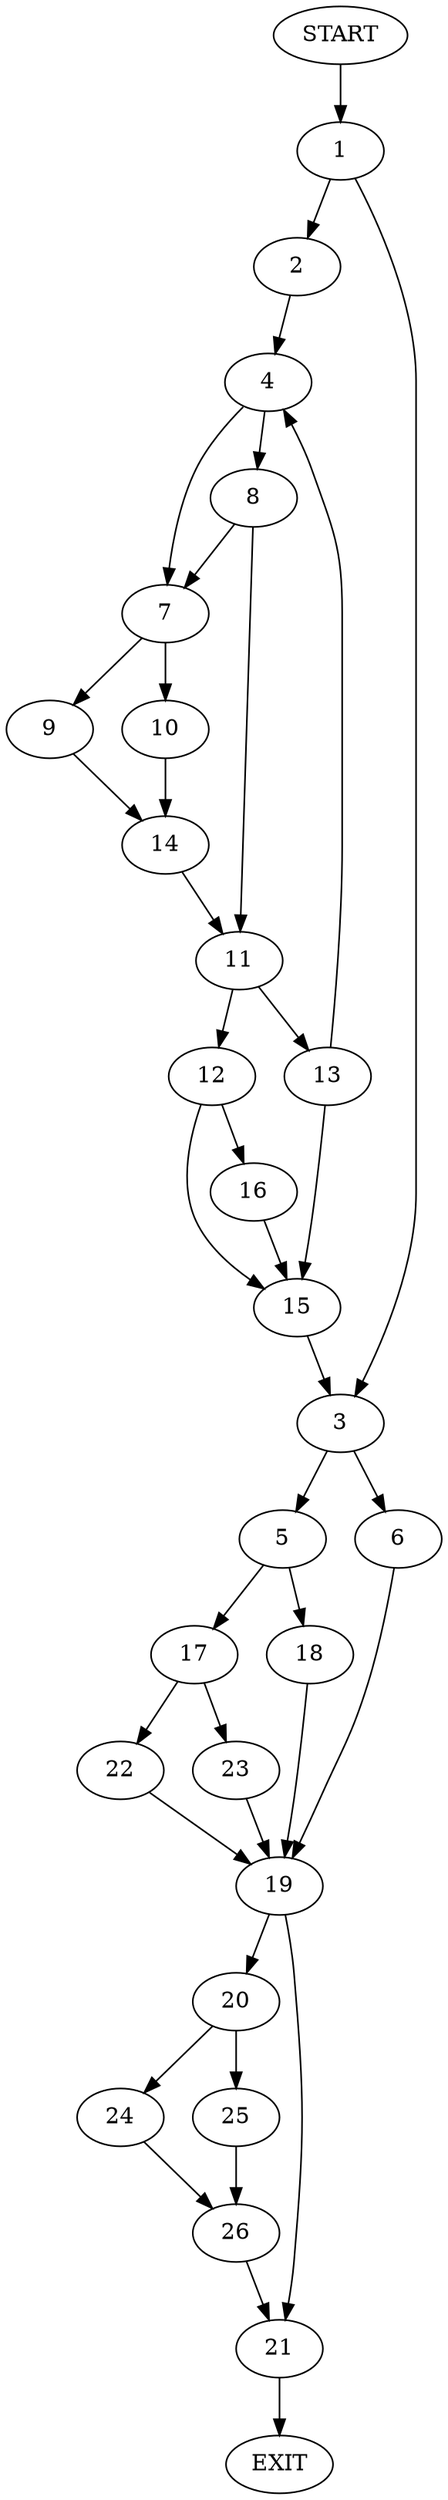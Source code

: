 digraph {
0 [label="START"]
27 [label="EXIT"]
0 -> 1
1 -> 2
1 -> 3
2 -> 4
3 -> 5
3 -> 6
4 -> 7
4 -> 8
7 -> 9
7 -> 10
8 -> 7
8 -> 11
11 -> 12
11 -> 13
10 -> 14
9 -> 14
14 -> 11
12 -> 15
12 -> 16
13 -> 15
13 -> 4
15 -> 3
16 -> 15
5 -> 17
5 -> 18
6 -> 19
19 -> 20
19 -> 21
17 -> 22
17 -> 23
18 -> 19
23 -> 19
22 -> 19
20 -> 24
20 -> 25
21 -> 27
25 -> 26
24 -> 26
26 -> 21
}
